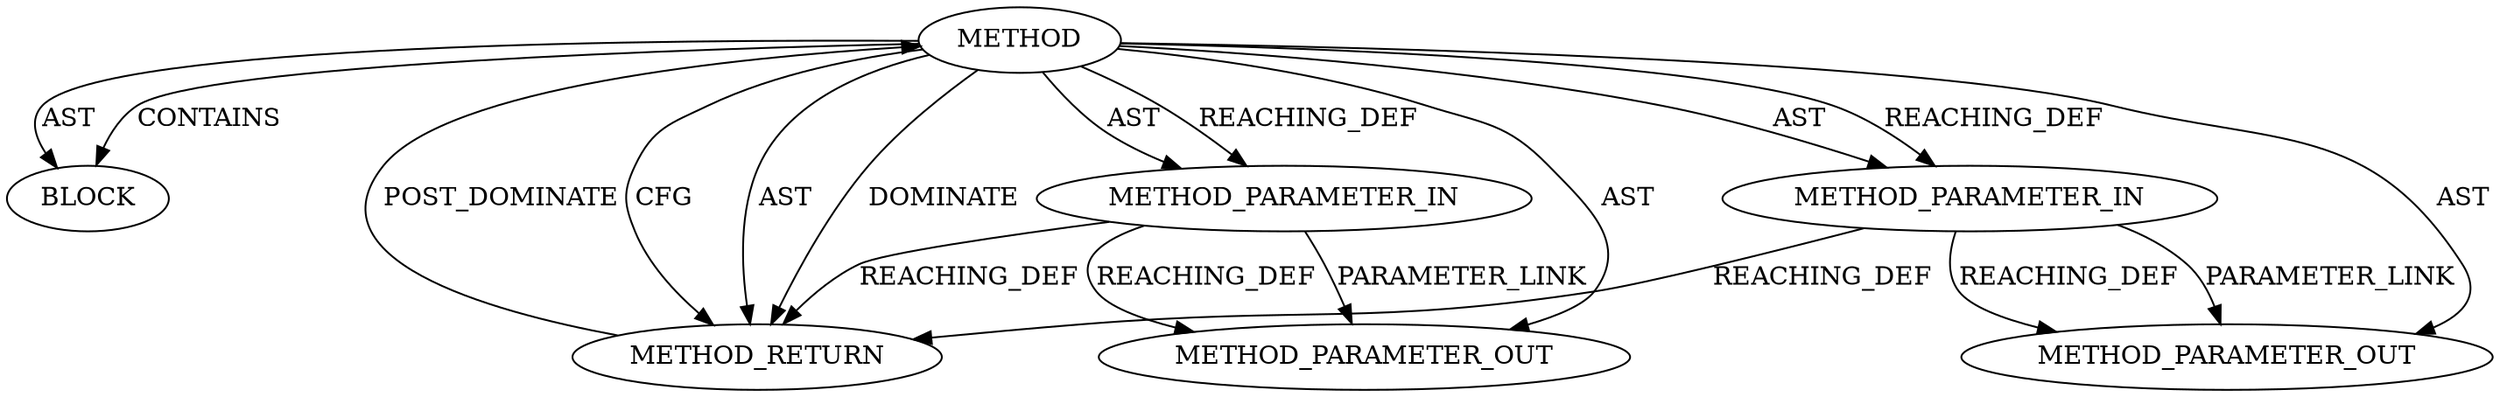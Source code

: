 digraph {
  20958 [label=BLOCK ORDER=1 ARGUMENT_INDEX=1 CODE="<empty>" TYPE_FULL_NAME="ANY"]
  20959 [label=METHOD_RETURN ORDER=2 CODE="RET" TYPE_FULL_NAME="ANY" EVALUATION_STRATEGY="BY_VALUE"]
  20956 [label=METHOD_PARAMETER_IN ORDER=1 CODE="p1" IS_VARIADIC=false TYPE_FULL_NAME="ANY" EVALUATION_STRATEGY="BY_VALUE" INDEX=1 NAME="p1"]
  20955 [label=METHOD AST_PARENT_TYPE="NAMESPACE_BLOCK" AST_PARENT_FULL_NAME="<global>" ORDER=0 CODE="<empty>" FULL_NAME="__skb_unlink" IS_EXTERNAL=true FILENAME="<empty>" SIGNATURE="" NAME="__skb_unlink"]
  20957 [label=METHOD_PARAMETER_IN ORDER=2 CODE="p2" IS_VARIADIC=false TYPE_FULL_NAME="ANY" EVALUATION_STRATEGY="BY_VALUE" INDEX=2 NAME="p2"]
  22392 [label=METHOD_PARAMETER_OUT ORDER=1 CODE="p1" IS_VARIADIC=false TYPE_FULL_NAME="ANY" EVALUATION_STRATEGY="BY_VALUE" INDEX=1 NAME="p1"]
  22393 [label=METHOD_PARAMETER_OUT ORDER=2 CODE="p2" IS_VARIADIC=false TYPE_FULL_NAME="ANY" EVALUATION_STRATEGY="BY_VALUE" INDEX=2 NAME="p2"]
  20955 -> 20959 [label=CFG ]
  20955 -> 22392 [label=AST ]
  20956 -> 22392 [label=PARAMETER_LINK ]
  20955 -> 20959 [label=AST ]
  20957 -> 22393 [label=PARAMETER_LINK ]
  20957 -> 22393 [label=REACHING_DEF VARIABLE="p2"]
  20955 -> 20956 [label=AST ]
  20955 -> 20957 [label=AST ]
  20955 -> 22393 [label=AST ]
  20955 -> 20958 [label=AST ]
  20955 -> 20956 [label=REACHING_DEF VARIABLE=""]
  20955 -> 20958 [label=CONTAINS ]
  20959 -> 20955 [label=POST_DOMINATE ]
  20957 -> 20959 [label=REACHING_DEF VARIABLE="p2"]
  20956 -> 20959 [label=REACHING_DEF VARIABLE="p1"]
  20955 -> 20957 [label=REACHING_DEF VARIABLE=""]
  20955 -> 20959 [label=DOMINATE ]
  20956 -> 22392 [label=REACHING_DEF VARIABLE="p1"]
}
